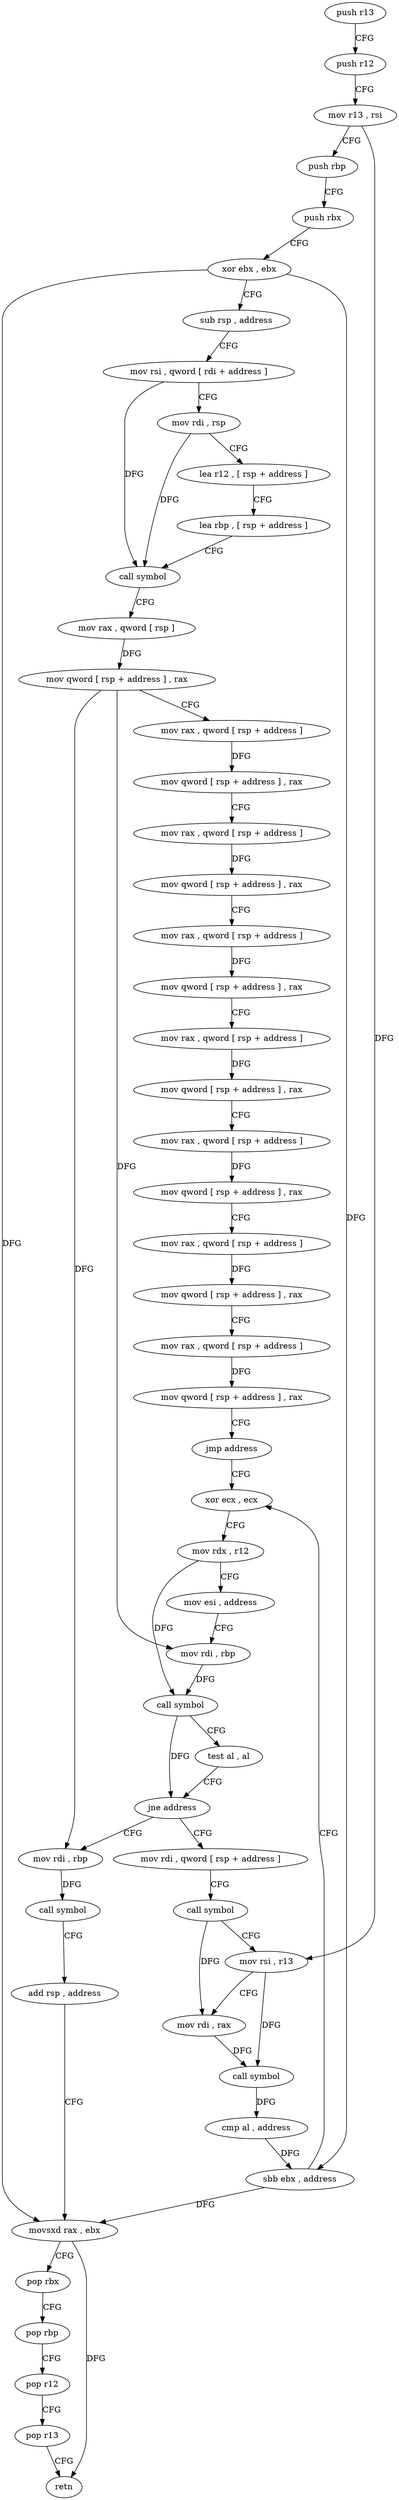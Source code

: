 digraph "func" {
"85424" [label = "push r13" ]
"85426" [label = "push r12" ]
"85428" [label = "mov r13 , rsi" ]
"85431" [label = "push rbp" ]
"85432" [label = "push rbx" ]
"85433" [label = "xor ebx , ebx" ]
"85435" [label = "sub rsp , address" ]
"85442" [label = "mov rsi , qword [ rdi + address ]" ]
"85446" [label = "mov rdi , rsp" ]
"85449" [label = "lea r12 , [ rsp + address ]" ]
"85454" [label = "lea rbp , [ rsp + address ]" ]
"85459" [label = "call symbol" ]
"85464" [label = "mov rax , qword [ rsp ]" ]
"85468" [label = "mov qword [ rsp + address ] , rax" ]
"85473" [label = "mov rax , qword [ rsp + address ]" ]
"85478" [label = "mov qword [ rsp + address ] , rax" ]
"85483" [label = "mov rax , qword [ rsp + address ]" ]
"85488" [label = "mov qword [ rsp + address ] , rax" ]
"85493" [label = "mov rax , qword [ rsp + address ]" ]
"85498" [label = "mov qword [ rsp + address ] , rax" ]
"85503" [label = "mov rax , qword [ rsp + address ]" ]
"85508" [label = "mov qword [ rsp + address ] , rax" ]
"85513" [label = "mov rax , qword [ rsp + address ]" ]
"85518" [label = "mov qword [ rsp + address ] , rax" ]
"85523" [label = "mov rax , qword [ rsp + address ]" ]
"85528" [label = "mov qword [ rsp + address ] , rax" ]
"85536" [label = "mov rax , qword [ rsp + address ]" ]
"85541" [label = "mov qword [ rsp + address ] , rax" ]
"85549" [label = "jmp address" ]
"85578" [label = "xor ecx , ecx" ]
"85580" [label = "mov rdx , r12" ]
"85583" [label = "mov esi , address" ]
"85588" [label = "mov rdi , rbp" ]
"85591" [label = "call symbol" ]
"85596" [label = "test al , al" ]
"85598" [label = "jne address" ]
"85552" [label = "mov rdi , qword [ rsp + address ]" ]
"85600" [label = "mov rdi , rbp" ]
"85557" [label = "call symbol" ]
"85562" [label = "mov rsi , r13" ]
"85565" [label = "mov rdi , rax" ]
"85568" [label = "call symbol" ]
"85573" [label = "cmp al , address" ]
"85575" [label = "sbb ebx , address" ]
"85603" [label = "call symbol" ]
"85608" [label = "add rsp , address" ]
"85615" [label = "movsxd rax , ebx" ]
"85618" [label = "pop rbx" ]
"85619" [label = "pop rbp" ]
"85620" [label = "pop r12" ]
"85622" [label = "pop r13" ]
"85624" [label = "retn" ]
"85424" -> "85426" [ label = "CFG" ]
"85426" -> "85428" [ label = "CFG" ]
"85428" -> "85431" [ label = "CFG" ]
"85428" -> "85562" [ label = "DFG" ]
"85431" -> "85432" [ label = "CFG" ]
"85432" -> "85433" [ label = "CFG" ]
"85433" -> "85435" [ label = "CFG" ]
"85433" -> "85575" [ label = "DFG" ]
"85433" -> "85615" [ label = "DFG" ]
"85435" -> "85442" [ label = "CFG" ]
"85442" -> "85446" [ label = "CFG" ]
"85442" -> "85459" [ label = "DFG" ]
"85446" -> "85449" [ label = "CFG" ]
"85446" -> "85459" [ label = "DFG" ]
"85449" -> "85454" [ label = "CFG" ]
"85454" -> "85459" [ label = "CFG" ]
"85459" -> "85464" [ label = "CFG" ]
"85464" -> "85468" [ label = "DFG" ]
"85468" -> "85473" [ label = "CFG" ]
"85468" -> "85588" [ label = "DFG" ]
"85468" -> "85600" [ label = "DFG" ]
"85473" -> "85478" [ label = "DFG" ]
"85478" -> "85483" [ label = "CFG" ]
"85483" -> "85488" [ label = "DFG" ]
"85488" -> "85493" [ label = "CFG" ]
"85493" -> "85498" [ label = "DFG" ]
"85498" -> "85503" [ label = "CFG" ]
"85503" -> "85508" [ label = "DFG" ]
"85508" -> "85513" [ label = "CFG" ]
"85513" -> "85518" [ label = "DFG" ]
"85518" -> "85523" [ label = "CFG" ]
"85523" -> "85528" [ label = "DFG" ]
"85528" -> "85536" [ label = "CFG" ]
"85536" -> "85541" [ label = "DFG" ]
"85541" -> "85549" [ label = "CFG" ]
"85549" -> "85578" [ label = "CFG" ]
"85578" -> "85580" [ label = "CFG" ]
"85580" -> "85583" [ label = "CFG" ]
"85580" -> "85591" [ label = "DFG" ]
"85583" -> "85588" [ label = "CFG" ]
"85588" -> "85591" [ label = "DFG" ]
"85591" -> "85596" [ label = "CFG" ]
"85591" -> "85598" [ label = "DFG" ]
"85596" -> "85598" [ label = "CFG" ]
"85598" -> "85552" [ label = "CFG" ]
"85598" -> "85600" [ label = "CFG" ]
"85552" -> "85557" [ label = "CFG" ]
"85600" -> "85603" [ label = "DFG" ]
"85557" -> "85562" [ label = "CFG" ]
"85557" -> "85565" [ label = "DFG" ]
"85562" -> "85565" [ label = "CFG" ]
"85562" -> "85568" [ label = "DFG" ]
"85565" -> "85568" [ label = "DFG" ]
"85568" -> "85573" [ label = "DFG" ]
"85573" -> "85575" [ label = "DFG" ]
"85575" -> "85578" [ label = "CFG" ]
"85575" -> "85615" [ label = "DFG" ]
"85603" -> "85608" [ label = "CFG" ]
"85608" -> "85615" [ label = "CFG" ]
"85615" -> "85618" [ label = "CFG" ]
"85615" -> "85624" [ label = "DFG" ]
"85618" -> "85619" [ label = "CFG" ]
"85619" -> "85620" [ label = "CFG" ]
"85620" -> "85622" [ label = "CFG" ]
"85622" -> "85624" [ label = "CFG" ]
}
